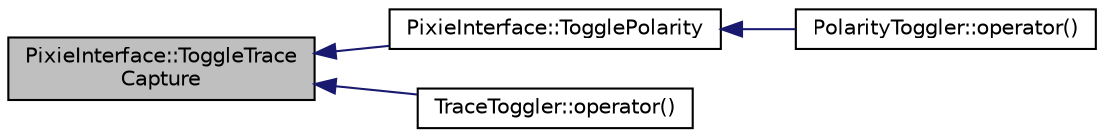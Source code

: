 digraph "PixieInterface::ToggleTraceCapture"
{
  edge [fontname="Helvetica",fontsize="10",labelfontname="Helvetica",labelfontsize="10"];
  node [fontname="Helvetica",fontsize="10",shape=record];
  rankdir="LR";
  Node1 [label="PixieInterface::ToggleTrace\lCapture",height=0.2,width=0.4,color="black", fillcolor="grey75", style="filled", fontcolor="black"];
  Node1 -> Node2 [dir="back",color="midnightblue",fontsize="10",style="solid",fontname="Helvetica"];
  Node2 [label="PixieInterface::TogglePolarity",height=0.2,width=0.4,color="black", fillcolor="white", style="filled",URL="$d9/dc6/class_pixie_interface.html#aeeb829ac5910cc009fbd47972d691739"];
  Node2 -> Node3 [dir="back",color="midnightblue",fontsize="10",style="solid",fontname="Helvetica"];
  Node3 [label="PolarityToggler::operator()",height=0.2,width=0.4,color="black", fillcolor="white", style="filled",URL="$d3/dc6/class_polarity_toggler.html#a6705a25308576912ce1c8d5b0fa73d58"];
  Node1 -> Node4 [dir="back",color="midnightblue",fontsize="10",style="solid",fontname="Helvetica"];
  Node4 [label="TraceToggler::operator()",height=0.2,width=0.4,color="black", fillcolor="white", style="filled",URL="$d9/d11/class_trace_toggler.html#a92b3af3424ebf4f404beb862eeed53b3"];
}
